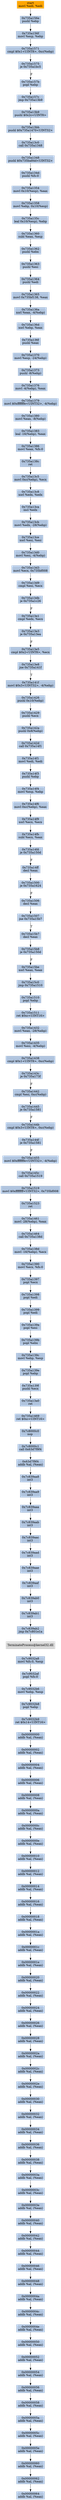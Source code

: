 digraph G {
node[shape=rectangle,style=filled,fillcolor=lightsteelblue,color=lightsteelblue]
bgcolor="transparent"
a0x735a156cmovl_edi_edi[label="start\nmovl %edi, %edi",color="lightgrey",fillcolor="orange"];
a0x735a156epushl_ebp[label="0x735a156e\npushl %ebp"];
a0x735a156fmovl_esp_ebp[label="0x735a156f\nmovl %esp, %ebp"];
a0x735a1571cmpl_0x1UINT8_0xcebp_[label="0x735a1571\ncmpl $0x1<UINT8>, 0xc(%ebp)"];
a0x735a1575je_0x735a1bc5[label="0x735a1575\nje 0x735a1bc5"];
a0x735a157bpopl_ebp[label="0x735a157b\npopl %ebp"];
a0x735a157cjmp_0x735a13b9[label="0x735a157c\njmp 0x735a13b9"];
a0x735a13b9pushl_0x2cUINT8[label="0x735a13b9\npushl $0x2c<UINT8>"];
a0x735a13bbpushl_0x735a1470UINT32[label="0x735a13bb\npushl $0x735a1470<UINT32>"];
a0x735a13c0call_0x735a1348[label="0x735a13c0\ncall 0x735a1348"];
a0x735a1348pushl_0x735ba84dUINT32[label="0x735a1348\npushl $0x735ba84d<UINT32>"];
a0x735a134dpushl_fs_0[label="0x735a134d\npushl %fs:0"];
a0x735a1354movl_0x10esp__eax[label="0x735a1354\nmovl 0x10(%esp), %eax"];
a0x735a1358movl_ebp_0x10esp_[label="0x735a1358\nmovl %ebp, 0x10(%esp)"];
a0x735a135cleal_0x10esp__ebp[label="0x735a135c\nleal 0x10(%esp), %ebp"];
a0x735a1360subl_eax_esp[label="0x735a1360\nsubl %eax, %esp"];
a0x735a1362pushl_ebx[label="0x735a1362\npushl %ebx"];
a0x735a1363pushl_esi[label="0x735a1363\npushl %esi"];
a0x735a1364pushl_edi[label="0x735a1364\npushl %edi"];
a0x735a1365movl_0x735bf138_eax[label="0x735a1365\nmovl 0x735bf138, %eax"];
a0x735a136axorl_eax__4ebp_[label="0x735a136a\nxorl %eax, -4(%ebp)"];
a0x735a136dxorl_ebp_eax[label="0x735a136d\nxorl %ebp, %eax"];
a0x735a136fpushl_eax[label="0x735a136f\npushl %eax"];
a0x735a1370movl_esp__24ebp_[label="0x735a1370\nmovl %esp, -24(%ebp)"];
a0x735a1373pushl__8ebp_[label="0x735a1373\npushl -8(%ebp)"];
a0x735a1376movl__4ebp__eax[label="0x735a1376\nmovl -4(%ebp), %eax"];
a0x735a1379movl_0xfffffffeUINT32__4ebp_[label="0x735a1379\nmovl $0xfffffffe<UINT32>, -4(%ebp)"];
a0x735a1380movl_eax__8ebp_[label="0x735a1380\nmovl %eax, -8(%ebp)"];
a0x735a1383leal__16ebp__eax[label="0x735a1383\nleal -16(%ebp), %eax"];
a0x735a1386movl_eax_fs_0[label="0x735a1386\nmovl %eax, %fs:0"];
a0x735a138cret[label="0x735a138c\nret"];
a0x735a13c5movl_0xcebp__ecx[label="0x735a13c5\nmovl 0xc(%ebp), %ecx"];
a0x735a13c8xorl_edx_edx[label="0x735a13c8\nxorl %edx, %edx"];
a0x735a13caincl_edx[label="0x735a13ca\nincl %edx"];
a0x735a13cbmovl_edx__28ebp_[label="0x735a13cb\nmovl %edx, -28(%ebp)"];
a0x735a13cexorl_esi_esi[label="0x735a13ce\nxorl %esi, %esi"];
a0x735a13d0movl_esi__4ebp_[label="0x735a13d0\nmovl %esi, -4(%ebp)"];
a0x735a13d3movl_ecx_0x735bf008[label="0x735a13d3\nmovl %ecx, 0x735bf008"];
a0x735a13d9cmpl_esi_ecx[label="0x735a13d9\ncmpl %esi, %ecx"];
a0x735a13dbje_0x735a1c26[label="0x735a13db\nje 0x735a1c26"];
a0x735a13e1cmpl_edx_ecx[label="0x735a13e1\ncmpl %edx, %ecx"];
a0x735a13e3je_0x735a13ea[label="0x735a13e3\nje 0x735a13ea"];
a0x735a13e5cmpl_0x2UINT8_ecx[label="0x735a13e5\ncmpl $0x2<UINT8>, %ecx"];
a0x735a13e8jne_0x735a141f[label="0x735a13e8\njne 0x735a141f"];
a0x735a141fmovl_0x3UINT32__4ebp_[label="0x735a141f\nmovl $0x3<UINT32>, -4(%ebp)"];
a0x735a1426pushl_0x10ebp_[label="0x735a1426\npushl 0x10(%ebp)"];
a0x735a1429pushl_ecx[label="0x735a1429\npushl %ecx"];
a0x735a142apushl_0x8ebp_[label="0x735a142a\npushl 0x8(%ebp)"];
a0x735a142dcall_0x735a14f1[label="0x735a142d\ncall 0x735a14f1"];
a0x735a14f1movl_edi_edi[label="0x735a14f1\nmovl %edi, %edi"];
a0x735a14f3pushl_ebp[label="0x735a14f3\npushl %ebp"];
a0x735a14f4movl_esp_ebp[label="0x735a14f4\nmovl %esp, %ebp"];
a0x735a14f6movl_0xcebp__eax[label="0x735a14f6\nmovl 0xc(%ebp), %eax"];
a0x735a14f9xorl_ecx_ecx[label="0x735a14f9\nxorl %ecx, %ecx"];
a0x735a14fbsubl_ecx_eax[label="0x735a14fb\nsubl %ecx, %eax"];
a0x735a14fdje_0x735a150d[label="0x735a14fd\nje 0x735a150d"];
a0x735a14ffdecl_eax[label="0x735a14ff\ndecl %eax"];
a0x735a1500je_0x735a1624[label="0x735a1500\nje 0x735a1624"];
a0x735a1506decl_eax[label="0x735a1506\ndecl %eax"];
a0x735a1507jne_0x735a15b7[label="0x735a1507\njne 0x735a15b7"];
a0x735a15b7decl_eax[label="0x735a15b7\ndecl %eax"];
a0x735a15b8je_0x735a150d[label="0x735a15b8\nje 0x735a150d"];
a0x735a15bexorl_eax_eax[label="0x735a15be\nxorl %eax, %eax"];
a0x735a15c0jmp_0x735a1510[label="0x735a15c0\njmp 0x735a1510"];
a0x735a1510popl_ebp[label="0x735a1510\npopl %ebp"];
a0x735a1511ret_0xcUINT16[label="0x735a1511\nret $0xc<UINT16>"];
a0x735a1432movl_eax__28ebp_[label="0x735a1432\nmovl %eax, -28(%ebp)"];
a0x735a1435movl_esi__4ebp_[label="0x735a1435\nmovl %esi, -4(%ebp)"];
a0x735a1438cmpl_0x1UINT8_0xcebp_[label="0x735a1438\ncmpl $0x1<UINT8>, 0xc(%ebp)"];
a0x735a143cje_0x735a173f[label="0x735a143c\nje 0x735a173f"];
a0x735a1442cmpl_esi_0xcebp_[label="0x735a1442\ncmpl %esi, 0xc(%ebp)"];
a0x735a1445je_0x735a1581[label="0x735a1445\nje 0x735a1581"];
a0x735a144bcmpl_0x3UINT8_0xcebp_[label="0x735a144b\ncmpl $0x3<UINT8>, 0xc(%ebp)"];
a0x735a144fje_0x735a1581[label="0x735a144f\nje 0x735a1581"];
a0x735a1455movl_0xfffffffeUINT32__4ebp_[label="0x735a1455\nmovl $0xfffffffe<UINT32>, -4(%ebp)"];
a0x735a145ccall_0x735a1519[label="0x735a145c\ncall 0x735a1519"];
a0x735a1519movl_0xffffffffUINT32_0x735bf008[label="0x735a1519\nmovl $0xffffffff<UINT32>, 0x735bf008"];
a0x735a1523ret[label="0x735a1523\nret"];
a0x735a1461movl__28ebp__eax[label="0x735a1461\nmovl -28(%ebp), %eax"];
a0x735a1464call_0x735a138d[label="0x735a1464\ncall 0x735a138d"];
a0x735a138dmovl__16ebp__ecx[label="0x735a138d\nmovl -16(%ebp), %ecx"];
a0x735a1390movl_ecx_fs_0[label="0x735a1390\nmovl %ecx, %fs:0"];
a0x735a1397popl_ecx[label="0x735a1397\npopl %ecx"];
a0x735a1398popl_edi[label="0x735a1398\npopl %edi"];
a0x735a1399popl_edi[label="0x735a1399\npopl %edi"];
a0x735a139apopl_esi[label="0x735a139a\npopl %esi"];
a0x735a139bpopl_ebx[label="0x735a139b\npopl %ebx"];
a0x735a139cmovl_ebp_esp[label="0x735a139c\nmovl %ebp, %esp"];
a0x735a139epopl_ebp[label="0x735a139e\npopl %ebp"];
a0x735a139fpushl_ecx[label="0x735a139f\npushl %ecx"];
a0x735a13a0ret[label="0x735a13a0\nret"];
a0x735a1469ret_0xcUINT16[label="0x735a1469\nret $0xc<UINT16>"];
a0x7c8000c0nop_[label="0x7c8000c0\nnop "];
a0x7c8000c1call_0x63d7f9f4[label="0x7c8000c1\ncall 0x63d7f9f4"];
a0x63d7f9f4addb_al_eax_[label="0x63d7f9f4\naddb %al, (%eax)"];
a0x7c839aa8int3_[label="0x7c839aa8\nint3 "];
a0x7c839aa9int3_[label="0x7c839aa9\nint3 "];
a0x7c839aaaint3_[label="0x7c839aaa\nint3 "];
a0x7c839aabint3_[label="0x7c839aab\nint3 "];
a0x7c839aacint3_[label="0x7c839aac\nint3 "];
a0x7c839aadint3_[label="0x7c839aad\nint3 "];
a0x7c839aaeint3_[label="0x7c839aae\nint3 "];
a0x7c839aafint3_[label="0x7c839aaf\nint3 "];
a0x7c839ab0int3_[label="0x7c839ab0\nint3 "];
a0x7c839ab1int3_[label="0x7c839ab1\nint3 "];
a0x7c839ab2jmp_0x7c801e1a[label="0x7c839ab2\njmp 0x7c801e1a"];
TerminateProcess_kernel32_dll[label="TerminateProcess@kernel32.dll",color="lightgrey",fillcolor="lightgrey"];
a0x7c9032a8movl_fs_0_esp[label="0x7c9032a8\nmovl %fs:0, %esp"];
a0x7c9032afpopl_fs_0[label="0x7c9032af\npopl %fs:0"];
a0x7c9032b6movl_ebp_esp[label="0x7c9032b6\nmovl %ebp, %esp"];
a0x7c9032b8popl_ebp[label="0x7c9032b8\npopl %ebp"];
a0x7c9032b9ret_0x14UINT16[label="0x7c9032b9\nret $0x14<UINT16>"];
a0x00000000addb_al_eax_[label="0x00000000\naddb %al, (%eax)"];
a0x00000002addb_al_eax_[label="0x00000002\naddb %al, (%eax)"];
a0x00000004addb_al_eax_[label="0x00000004\naddb %al, (%eax)"];
a0x00000006addb_al_eax_[label="0x00000006\naddb %al, (%eax)"];
a0x00000008addb_al_eax_[label="0x00000008\naddb %al, (%eax)"];
a0x0000000aaddb_al_eax_[label="0x0000000a\naddb %al, (%eax)"];
a0x0000000caddb_al_eax_[label="0x0000000c\naddb %al, (%eax)"];
a0x0000000eaddb_al_eax_[label="0x0000000e\naddb %al, (%eax)"];
a0x00000010addb_al_eax_[label="0x00000010\naddb %al, (%eax)"];
a0x00000012addb_al_eax_[label="0x00000012\naddb %al, (%eax)"];
a0x00000014addb_al_eax_[label="0x00000014\naddb %al, (%eax)"];
a0x00000016addb_al_eax_[label="0x00000016\naddb %al, (%eax)"];
a0x00000018addb_al_eax_[label="0x00000018\naddb %al, (%eax)"];
a0x0000001aaddb_al_eax_[label="0x0000001a\naddb %al, (%eax)"];
a0x0000001caddb_al_eax_[label="0x0000001c\naddb %al, (%eax)"];
a0x0000001eaddb_al_eax_[label="0x0000001e\naddb %al, (%eax)"];
a0x00000020addb_al_eax_[label="0x00000020\naddb %al, (%eax)"];
a0x00000022addb_al_eax_[label="0x00000022\naddb %al, (%eax)"];
a0x00000024addb_al_eax_[label="0x00000024\naddb %al, (%eax)"];
a0x00000026addb_al_eax_[label="0x00000026\naddb %al, (%eax)"];
a0x00000028addb_al_eax_[label="0x00000028\naddb %al, (%eax)"];
a0x0000002aaddb_al_eax_[label="0x0000002a\naddb %al, (%eax)"];
a0x0000002caddb_al_eax_[label="0x0000002c\naddb %al, (%eax)"];
a0x0000002eaddb_al_eax_[label="0x0000002e\naddb %al, (%eax)"];
a0x00000030addb_al_eax_[label="0x00000030\naddb %al, (%eax)"];
a0x00000032addb_al_eax_[label="0x00000032\naddb %al, (%eax)"];
a0x00000034addb_al_eax_[label="0x00000034\naddb %al, (%eax)"];
a0x00000036addb_al_eax_[label="0x00000036\naddb %al, (%eax)"];
a0x00000038addb_al_eax_[label="0x00000038\naddb %al, (%eax)"];
a0x0000003aaddb_al_eax_[label="0x0000003a\naddb %al, (%eax)"];
a0x0000003caddb_al_eax_[label="0x0000003c\naddb %al, (%eax)"];
a0x0000003eaddb_al_eax_[label="0x0000003e\naddb %al, (%eax)"];
a0x00000040addb_al_eax_[label="0x00000040\naddb %al, (%eax)"];
a0x00000042addb_al_eax_[label="0x00000042\naddb %al, (%eax)"];
a0x00000044addb_al_eax_[label="0x00000044\naddb %al, (%eax)"];
a0x00000046addb_al_eax_[label="0x00000046\naddb %al, (%eax)"];
a0x00000048addb_al_eax_[label="0x00000048\naddb %al, (%eax)"];
a0x0000004aaddb_al_eax_[label="0x0000004a\naddb %al, (%eax)"];
a0x0000004caddb_al_eax_[label="0x0000004c\naddb %al, (%eax)"];
a0x0000004eaddb_al_eax_[label="0x0000004e\naddb %al, (%eax)"];
a0x00000050addb_al_eax_[label="0x00000050\naddb %al, (%eax)"];
a0x00000052addb_al_eax_[label="0x00000052\naddb %al, (%eax)"];
a0x00000054addb_al_eax_[label="0x00000054\naddb %al, (%eax)"];
a0x00000056addb_al_eax_[label="0x00000056\naddb %al, (%eax)"];
a0x00000058addb_al_eax_[label="0x00000058\naddb %al, (%eax)"];
a0x0000005aaddb_al_eax_[label="0x0000005a\naddb %al, (%eax)"];
a0x0000005caddb_al_eax_[label="0x0000005c\naddb %al, (%eax)"];
a0x0000005eaddb_al_eax_[label="0x0000005e\naddb %al, (%eax)"];
a0x00000060addb_al_eax_[label="0x00000060\naddb %al, (%eax)"];
a0x00000062addb_al_eax_[label="0x00000062\naddb %al, (%eax)"];
a0x00000064addb_al_eax_[label="0x00000064\naddb %al, (%eax)"];
a0x735a156cmovl_edi_edi -> a0x735a156epushl_ebp [color="#000000"];
a0x735a156epushl_ebp -> a0x735a156fmovl_esp_ebp [color="#000000"];
a0x735a156fmovl_esp_ebp -> a0x735a1571cmpl_0x1UINT8_0xcebp_ [color="#000000"];
a0x735a1571cmpl_0x1UINT8_0xcebp_ -> a0x735a1575je_0x735a1bc5 [color="#000000"];
a0x735a1575je_0x735a1bc5 -> a0x735a157bpopl_ebp [color="#000000",label="F"];
a0x735a157bpopl_ebp -> a0x735a157cjmp_0x735a13b9 [color="#000000"];
a0x735a157cjmp_0x735a13b9 -> a0x735a13b9pushl_0x2cUINT8 [color="#000000"];
a0x735a13b9pushl_0x2cUINT8 -> a0x735a13bbpushl_0x735a1470UINT32 [color="#000000"];
a0x735a13bbpushl_0x735a1470UINT32 -> a0x735a13c0call_0x735a1348 [color="#000000"];
a0x735a13c0call_0x735a1348 -> a0x735a1348pushl_0x735ba84dUINT32 [color="#000000"];
a0x735a1348pushl_0x735ba84dUINT32 -> a0x735a134dpushl_fs_0 [color="#000000"];
a0x735a134dpushl_fs_0 -> a0x735a1354movl_0x10esp__eax [color="#000000"];
a0x735a1354movl_0x10esp__eax -> a0x735a1358movl_ebp_0x10esp_ [color="#000000"];
a0x735a1358movl_ebp_0x10esp_ -> a0x735a135cleal_0x10esp__ebp [color="#000000"];
a0x735a135cleal_0x10esp__ebp -> a0x735a1360subl_eax_esp [color="#000000"];
a0x735a1360subl_eax_esp -> a0x735a1362pushl_ebx [color="#000000"];
a0x735a1362pushl_ebx -> a0x735a1363pushl_esi [color="#000000"];
a0x735a1363pushl_esi -> a0x735a1364pushl_edi [color="#000000"];
a0x735a1364pushl_edi -> a0x735a1365movl_0x735bf138_eax [color="#000000"];
a0x735a1365movl_0x735bf138_eax -> a0x735a136axorl_eax__4ebp_ [color="#000000"];
a0x735a136axorl_eax__4ebp_ -> a0x735a136dxorl_ebp_eax [color="#000000"];
a0x735a136dxorl_ebp_eax -> a0x735a136fpushl_eax [color="#000000"];
a0x735a136fpushl_eax -> a0x735a1370movl_esp__24ebp_ [color="#000000"];
a0x735a1370movl_esp__24ebp_ -> a0x735a1373pushl__8ebp_ [color="#000000"];
a0x735a1373pushl__8ebp_ -> a0x735a1376movl__4ebp__eax [color="#000000"];
a0x735a1376movl__4ebp__eax -> a0x735a1379movl_0xfffffffeUINT32__4ebp_ [color="#000000"];
a0x735a1379movl_0xfffffffeUINT32__4ebp_ -> a0x735a1380movl_eax__8ebp_ [color="#000000"];
a0x735a1380movl_eax__8ebp_ -> a0x735a1383leal__16ebp__eax [color="#000000"];
a0x735a1383leal__16ebp__eax -> a0x735a1386movl_eax_fs_0 [color="#000000"];
a0x735a1386movl_eax_fs_0 -> a0x735a138cret [color="#000000"];
a0x735a138cret -> a0x735a13c5movl_0xcebp__ecx [color="#000000"];
a0x735a13c5movl_0xcebp__ecx -> a0x735a13c8xorl_edx_edx [color="#000000"];
a0x735a13c8xorl_edx_edx -> a0x735a13caincl_edx [color="#000000"];
a0x735a13caincl_edx -> a0x735a13cbmovl_edx__28ebp_ [color="#000000"];
a0x735a13cbmovl_edx__28ebp_ -> a0x735a13cexorl_esi_esi [color="#000000"];
a0x735a13cexorl_esi_esi -> a0x735a13d0movl_esi__4ebp_ [color="#000000"];
a0x735a13d0movl_esi__4ebp_ -> a0x735a13d3movl_ecx_0x735bf008 [color="#000000"];
a0x735a13d3movl_ecx_0x735bf008 -> a0x735a13d9cmpl_esi_ecx [color="#000000"];
a0x735a13d9cmpl_esi_ecx -> a0x735a13dbje_0x735a1c26 [color="#000000"];
a0x735a13dbje_0x735a1c26 -> a0x735a13e1cmpl_edx_ecx [color="#000000",label="F"];
a0x735a13e1cmpl_edx_ecx -> a0x735a13e3je_0x735a13ea [color="#000000"];
a0x735a13e3je_0x735a13ea -> a0x735a13e5cmpl_0x2UINT8_ecx [color="#000000",label="F"];
a0x735a13e5cmpl_0x2UINT8_ecx -> a0x735a13e8jne_0x735a141f [color="#000000"];
a0x735a13e8jne_0x735a141f -> a0x735a141fmovl_0x3UINT32__4ebp_ [color="#000000",label="T"];
a0x735a141fmovl_0x3UINT32__4ebp_ -> a0x735a1426pushl_0x10ebp_ [color="#000000"];
a0x735a1426pushl_0x10ebp_ -> a0x735a1429pushl_ecx [color="#000000"];
a0x735a1429pushl_ecx -> a0x735a142apushl_0x8ebp_ [color="#000000"];
a0x735a142apushl_0x8ebp_ -> a0x735a142dcall_0x735a14f1 [color="#000000"];
a0x735a142dcall_0x735a14f1 -> a0x735a14f1movl_edi_edi [color="#000000"];
a0x735a14f1movl_edi_edi -> a0x735a14f3pushl_ebp [color="#000000"];
a0x735a14f3pushl_ebp -> a0x735a14f4movl_esp_ebp [color="#000000"];
a0x735a14f4movl_esp_ebp -> a0x735a14f6movl_0xcebp__eax [color="#000000"];
a0x735a14f6movl_0xcebp__eax -> a0x735a14f9xorl_ecx_ecx [color="#000000"];
a0x735a14f9xorl_ecx_ecx -> a0x735a14fbsubl_ecx_eax [color="#000000"];
a0x735a14fbsubl_ecx_eax -> a0x735a14fdje_0x735a150d [color="#000000"];
a0x735a14fdje_0x735a150d -> a0x735a14ffdecl_eax [color="#000000",label="F"];
a0x735a14ffdecl_eax -> a0x735a1500je_0x735a1624 [color="#000000"];
a0x735a1500je_0x735a1624 -> a0x735a1506decl_eax [color="#000000",label="F"];
a0x735a1506decl_eax -> a0x735a1507jne_0x735a15b7 [color="#000000"];
a0x735a1507jne_0x735a15b7 -> a0x735a15b7decl_eax [color="#000000",label="T"];
a0x735a15b7decl_eax -> a0x735a15b8je_0x735a150d [color="#000000"];
a0x735a15b8je_0x735a150d -> a0x735a15bexorl_eax_eax [color="#000000",label="F"];
a0x735a15bexorl_eax_eax -> a0x735a15c0jmp_0x735a1510 [color="#000000"];
a0x735a15c0jmp_0x735a1510 -> a0x735a1510popl_ebp [color="#000000"];
a0x735a1510popl_ebp -> a0x735a1511ret_0xcUINT16 [color="#000000"];
a0x735a1511ret_0xcUINT16 -> a0x735a1432movl_eax__28ebp_ [color="#000000"];
a0x735a1432movl_eax__28ebp_ -> a0x735a1435movl_esi__4ebp_ [color="#000000"];
a0x735a1435movl_esi__4ebp_ -> a0x735a1438cmpl_0x1UINT8_0xcebp_ [color="#000000"];
a0x735a1438cmpl_0x1UINT8_0xcebp_ -> a0x735a143cje_0x735a173f [color="#000000"];
a0x735a143cje_0x735a173f -> a0x735a1442cmpl_esi_0xcebp_ [color="#000000",label="F"];
a0x735a1442cmpl_esi_0xcebp_ -> a0x735a1445je_0x735a1581 [color="#000000"];
a0x735a1445je_0x735a1581 -> a0x735a144bcmpl_0x3UINT8_0xcebp_ [color="#000000",label="F"];
a0x735a144bcmpl_0x3UINT8_0xcebp_ -> a0x735a144fje_0x735a1581 [color="#000000"];
a0x735a144fje_0x735a1581 -> a0x735a1455movl_0xfffffffeUINT32__4ebp_ [color="#000000",label="F"];
a0x735a1455movl_0xfffffffeUINT32__4ebp_ -> a0x735a145ccall_0x735a1519 [color="#000000"];
a0x735a145ccall_0x735a1519 -> a0x735a1519movl_0xffffffffUINT32_0x735bf008 [color="#000000"];
a0x735a1519movl_0xffffffffUINT32_0x735bf008 -> a0x735a1523ret [color="#000000"];
a0x735a1523ret -> a0x735a1461movl__28ebp__eax [color="#000000"];
a0x735a1461movl__28ebp__eax -> a0x735a1464call_0x735a138d [color="#000000"];
a0x735a1464call_0x735a138d -> a0x735a138dmovl__16ebp__ecx [color="#000000"];
a0x735a138dmovl__16ebp__ecx -> a0x735a1390movl_ecx_fs_0 [color="#000000"];
a0x735a1390movl_ecx_fs_0 -> a0x735a1397popl_ecx [color="#000000"];
a0x735a1397popl_ecx -> a0x735a1398popl_edi [color="#000000"];
a0x735a1398popl_edi -> a0x735a1399popl_edi [color="#000000"];
a0x735a1399popl_edi -> a0x735a139apopl_esi [color="#000000"];
a0x735a139apopl_esi -> a0x735a139bpopl_ebx [color="#000000"];
a0x735a139bpopl_ebx -> a0x735a139cmovl_ebp_esp [color="#000000"];
a0x735a139cmovl_ebp_esp -> a0x735a139epopl_ebp [color="#000000"];
a0x735a139epopl_ebp -> a0x735a139fpushl_ecx [color="#000000"];
a0x735a139fpushl_ecx -> a0x735a13a0ret [color="#000000"];
a0x735a13a0ret -> a0x735a1469ret_0xcUINT16 [color="#000000"];
a0x735a1469ret_0xcUINT16 -> a0x7c8000c0nop_ [color="#000000"];
a0x7c8000c0nop_ -> a0x7c8000c1call_0x63d7f9f4 [color="#000000"];
a0x7c8000c1call_0x63d7f9f4 -> a0x63d7f9f4addb_al_eax_ [color="#000000"];
a0x63d7f9f4addb_al_eax_ -> a0x7c839aa8int3_ [color="#000000"];
a0x7c839aa8int3_ -> a0x7c839aa9int3_ [color="#000000"];
a0x7c839aa9int3_ -> a0x7c839aaaint3_ [color="#000000"];
a0x7c839aaaint3_ -> a0x7c839aabint3_ [color="#000000"];
a0x7c839aabint3_ -> a0x7c839aacint3_ [color="#000000"];
a0x7c839aacint3_ -> a0x7c839aadint3_ [color="#000000"];
a0x7c839aadint3_ -> a0x7c839aaeint3_ [color="#000000"];
a0x7c839aaeint3_ -> a0x7c839aafint3_ [color="#000000"];
a0x7c839aafint3_ -> a0x7c839ab0int3_ [color="#000000"];
a0x7c839ab0int3_ -> a0x7c839ab1int3_ [color="#000000"];
a0x7c839ab1int3_ -> a0x7c839ab2jmp_0x7c801e1a [color="#000000"];
a0x7c839ab2jmp_0x7c801e1a -> TerminateProcess_kernel32_dll [color="#000000"];
TerminateProcess_kernel32_dll -> a0x7c9032a8movl_fs_0_esp [color="#000000"];
a0x7c9032a8movl_fs_0_esp -> a0x7c9032afpopl_fs_0 [color="#000000"];
a0x7c9032afpopl_fs_0 -> a0x7c9032b6movl_ebp_esp [color="#000000"];
a0x7c9032b6movl_ebp_esp -> a0x7c9032b8popl_ebp [color="#000000"];
a0x7c9032b8popl_ebp -> a0x7c9032b9ret_0x14UINT16 [color="#000000"];
a0x7c9032b9ret_0x14UINT16 -> a0x00000000addb_al_eax_ [color="#000000"];
a0x00000000addb_al_eax_ -> a0x00000002addb_al_eax_ [color="#000000"];
a0x00000002addb_al_eax_ -> a0x00000004addb_al_eax_ [color="#000000"];
a0x00000004addb_al_eax_ -> a0x00000006addb_al_eax_ [color="#000000"];
a0x00000006addb_al_eax_ -> a0x00000008addb_al_eax_ [color="#000000"];
a0x00000008addb_al_eax_ -> a0x0000000aaddb_al_eax_ [color="#000000"];
a0x0000000aaddb_al_eax_ -> a0x0000000caddb_al_eax_ [color="#000000"];
a0x0000000caddb_al_eax_ -> a0x0000000eaddb_al_eax_ [color="#000000"];
a0x0000000eaddb_al_eax_ -> a0x00000010addb_al_eax_ [color="#000000"];
a0x00000010addb_al_eax_ -> a0x00000012addb_al_eax_ [color="#000000"];
a0x00000012addb_al_eax_ -> a0x00000014addb_al_eax_ [color="#000000"];
a0x00000014addb_al_eax_ -> a0x00000016addb_al_eax_ [color="#000000"];
a0x00000016addb_al_eax_ -> a0x00000018addb_al_eax_ [color="#000000"];
a0x00000018addb_al_eax_ -> a0x0000001aaddb_al_eax_ [color="#000000"];
a0x0000001aaddb_al_eax_ -> a0x0000001caddb_al_eax_ [color="#000000"];
a0x0000001caddb_al_eax_ -> a0x0000001eaddb_al_eax_ [color="#000000"];
a0x0000001eaddb_al_eax_ -> a0x00000020addb_al_eax_ [color="#000000"];
a0x00000020addb_al_eax_ -> a0x00000022addb_al_eax_ [color="#000000"];
a0x00000022addb_al_eax_ -> a0x00000024addb_al_eax_ [color="#000000"];
a0x00000024addb_al_eax_ -> a0x00000026addb_al_eax_ [color="#000000"];
a0x00000026addb_al_eax_ -> a0x00000028addb_al_eax_ [color="#000000"];
a0x00000028addb_al_eax_ -> a0x0000002aaddb_al_eax_ [color="#000000"];
a0x0000002aaddb_al_eax_ -> a0x0000002caddb_al_eax_ [color="#000000"];
a0x0000002caddb_al_eax_ -> a0x0000002eaddb_al_eax_ [color="#000000"];
a0x0000002eaddb_al_eax_ -> a0x00000030addb_al_eax_ [color="#000000"];
a0x00000030addb_al_eax_ -> a0x00000032addb_al_eax_ [color="#000000"];
a0x00000032addb_al_eax_ -> a0x00000034addb_al_eax_ [color="#000000"];
a0x00000034addb_al_eax_ -> a0x00000036addb_al_eax_ [color="#000000"];
a0x00000036addb_al_eax_ -> a0x00000038addb_al_eax_ [color="#000000"];
a0x00000038addb_al_eax_ -> a0x0000003aaddb_al_eax_ [color="#000000"];
a0x0000003aaddb_al_eax_ -> a0x0000003caddb_al_eax_ [color="#000000"];
a0x0000003caddb_al_eax_ -> a0x0000003eaddb_al_eax_ [color="#000000"];
a0x0000003eaddb_al_eax_ -> a0x00000040addb_al_eax_ [color="#000000"];
a0x00000040addb_al_eax_ -> a0x00000042addb_al_eax_ [color="#000000"];
a0x00000042addb_al_eax_ -> a0x00000044addb_al_eax_ [color="#000000"];
a0x00000044addb_al_eax_ -> a0x00000046addb_al_eax_ [color="#000000"];
a0x00000046addb_al_eax_ -> a0x00000048addb_al_eax_ [color="#000000"];
a0x00000048addb_al_eax_ -> a0x0000004aaddb_al_eax_ [color="#000000"];
a0x0000004aaddb_al_eax_ -> a0x0000004caddb_al_eax_ [color="#000000"];
a0x0000004caddb_al_eax_ -> a0x0000004eaddb_al_eax_ [color="#000000"];
a0x0000004eaddb_al_eax_ -> a0x00000050addb_al_eax_ [color="#000000"];
a0x00000050addb_al_eax_ -> a0x00000052addb_al_eax_ [color="#000000"];
a0x00000052addb_al_eax_ -> a0x00000054addb_al_eax_ [color="#000000"];
a0x00000054addb_al_eax_ -> a0x00000056addb_al_eax_ [color="#000000"];
a0x00000056addb_al_eax_ -> a0x00000058addb_al_eax_ [color="#000000"];
a0x00000058addb_al_eax_ -> a0x0000005aaddb_al_eax_ [color="#000000"];
a0x0000005aaddb_al_eax_ -> a0x0000005caddb_al_eax_ [color="#000000"];
a0x0000005caddb_al_eax_ -> a0x0000005eaddb_al_eax_ [color="#000000"];
a0x0000005eaddb_al_eax_ -> a0x00000060addb_al_eax_ [color="#000000"];
a0x00000060addb_al_eax_ -> a0x00000062addb_al_eax_ [color="#000000"];
a0x00000062addb_al_eax_ -> a0x00000064addb_al_eax_ [color="#000000"];
}

